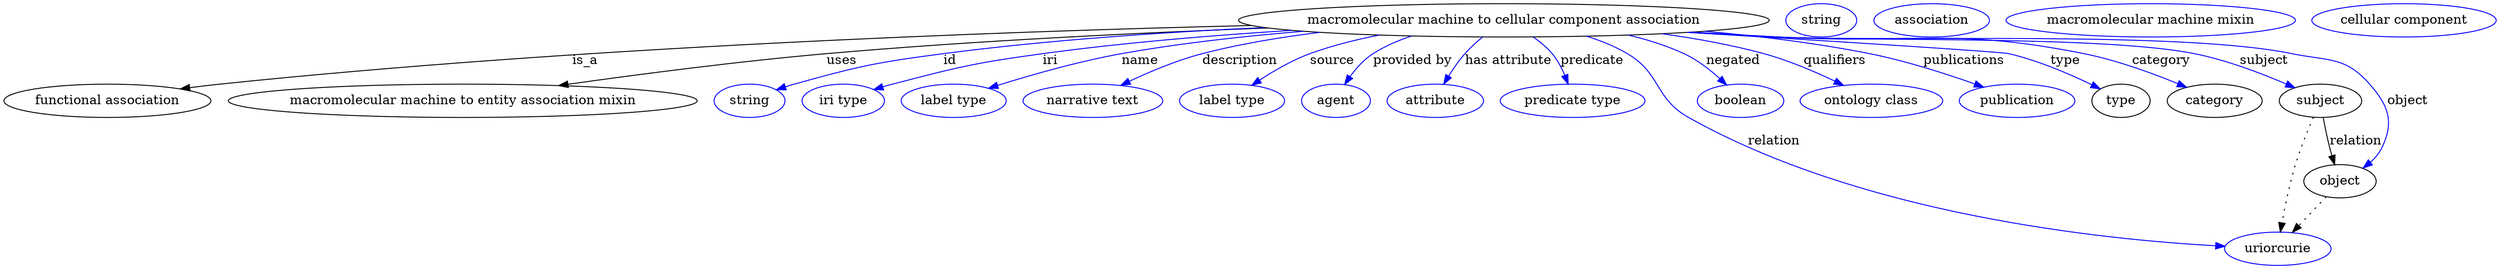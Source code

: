 digraph {
	graph [bb="0,0,2171,283"];
	node [label="\N"];
	"macromolecular machine to cellular component association"	 [height=0.5,
		label="macromolecular machine to cellular component association",
		pos="1306.7,265",
		width=6.1925];
	"functional association"	 [height=0.5,
		pos="87.742,178",
		width=2.4373];
	"macromolecular machine to cellular component association" -> "functional association"	 [label=is_a,
		lp="502.74,221.5",
		pos="e,150.47,190.59 1089.4,260.9 862.75,254.45 497.49,237.97 184.74,196 176.84,194.94 168.6,193.67 160.41,192.3"];
	"macromolecular machine to entity association mixin"	 [height=0.5,
		pos="391.74,178",
		width=5.5065];
	"macromolecular machine to cellular component association" -> "macromolecular machine to entity association mixin"	 [label=uses,
		lp="722.74,221.5",
		pos="e,478.42,194.22 1102.9,257.65 987.56,252.24 840.83,243.29 710.74,229 635.73,220.76 551.45,207.09 488.36,195.98"];
	id	 [color=blue,
		height=0.5,
		label=string,
		pos="638.74,178",
		width=0.84854];
	"macromolecular machine to cellular component association" -> id	 [color=blue,
		label=id,
		lp="823.24,221.5",
		pos="e,662.56,189.6 1104.6,257.37 1016.2,252.17 911.44,243.48 817.74,229 754.99,219.3 738.85,216.45 678.74,196 676.49,195.23 674.19,194.39 \
671.9,193.49",
		style=solid];
	iri	 [color=blue,
		height=0.5,
		label="iri type",
		pos="723.74,178",
		width=1.011];
	"macromolecular machine to cellular component association" -> iri	 [color=blue,
		label=iri,
		lp="912.24,221.5",
		pos="e,751.75,189.65 1125.6,254.47 1056.5,248.96 977.2,240.81 905.74,229 844.38,218.86 829.06,214.71 769.74,196 766.98,195.13 764.15,\
194.18 761.31,193.18",
		style=solid];
	name	 [color=blue,
		height=0.5,
		label="label type",
		pos="823.74,178",
		width=1.2638];
	"macromolecular machine to cellular component association" -> name	 [color=blue,
		label=name,
		lp="988.24,221.5",
		pos="e,855.13,191.03 1133.1,253.67 1081.1,248.3 1024.3,240.45 972.74,229 935.33,220.69 894.22,206.19 864.68,194.77",
		style=solid];
	description	 [color=blue,
		height=0.5,
		label="narrative text",
		pos="944.74,178",
		width=1.6068];
	"macromolecular machine to cellular component association" -> description	 [color=blue,
		label=description,
		lp="1075.2,221.5",
		pos="e,970.45,194.16 1150,252.18 1114.9,246.91 1078.1,239.48 1044.7,229 1021.9,221.83 997.94,209.79 979.2,199.21",
		style=solid];
	source	 [color=blue,
		height=0.5,
		label="label type",
		pos="1065.7,178",
		width=1.2638];
	"macromolecular machine to cellular component association" -> source	 [color=blue,
		label=source,
		lp="1151.7,221.5",
		pos="e,1083.4,194.69 1195.6,249.39 1174.5,244.35 1153,237.72 1133.7,229 1118.4,222.09 1103.3,211.25 1091.2,201.34",
		style=solid];
	"provided by"	 [color=blue,
		height=0.5,
		label=agent,
		pos="1158.7,178",
		width=0.83048];
	"macromolecular machine to cellular component association" -> "provided by"	 [color=blue,
		label="provided by",
		lp="1217.7,221.5",
		pos="e,1163.8,195.91 1231.6,247.96 1211.3,242.25 1192.7,235.63 1184.7,229 1177.3,222.82 1171.8,213.96 1167.7,205.36",
		style=solid];
	"has attribute"	 [color=blue,
		height=0.5,
		label=attribute,
		pos="1246.7,178",
		width=1.1193];
	"macromolecular machine to cellular component association" -> "has attribute"	 [color=blue,
		label="has attribute",
		lp="1295.2,221.5",
		pos="e,1249.3,196.14 1278.5,246.77 1272.3,241.65 1266.2,235.65 1261.7,229 1257.2,222.18 1254,213.94 1251.7,206.09",
		style=solid];
	predicate	 [color=blue,
		height=0.5,
		label="predicate type",
		pos="1365.7,178",
		width=1.679];
	"macromolecular machine to cellular component association" -> predicate	 [color=blue,
		label=predicate,
		lp="1365.7,221.5",
		pos="e,1353.7,195.71 1319,246.97 1327.3,234.64 1338.5,218.1 1347.9,204.3",
		style=solid];
	relation	 [color=blue,
		height=0.5,
		label=uriorcurie,
		pos="2003.7,18",
		width=1.2638];
	"macromolecular machine to cellular component association" -> relation	 [color=blue,
		label=relation,
		lp="1560.7,134.5",
		pos="e,1959.4,22.405 1357.3,247.34 1369.9,242.14 1383.1,235.95 1394.7,229 1414.5,217.17 1417.5,211.27 1434.7,196 1452.2,180.59 1452.4,\
171.35 1472.7,160 1631.8,71.052 1849.1,35.787 1949.2,23.613",
		style=solid];
	negated	 [color=blue,
		height=0.5,
		label=boolean,
		pos="1519.7,178",
		width=1.0652];
	"macromolecular machine to cellular component association" -> negated	 [color=blue,
		label=negated,
		lp="1509.2,221.5",
		pos="e,1506.6,195.21 1415.8,249.28 1433.8,244.28 1451.8,237.68 1467.7,229 1479.7,222.49 1490.8,212.42 1499.7,202.94",
		style=solid];
	qualifiers	 [color=blue,
		height=0.5,
		label="ontology class",
		pos="1637.7,178",
		width=1.7151];
	"macromolecular machine to cellular component association" -> qualifiers	 [color=blue,
		label=qualifiers,
		lp="1596.7,221.5",
		pos="e,1610.7,194.22 1441.5,250.64 1472.6,245.44 1505.1,238.42 1534.7,229 1558.1,221.58 1582.7,209.57 1602,199.07",
		style=solid];
	publications	 [color=blue,
		height=0.5,
		label=publication,
		pos="1767.7,178",
		width=1.3902];
	"macromolecular machine to cellular component association" -> publications	 [color=blue,
		label=publications,
		lp="1708.2,221.5",
		pos="e,1735.9,191.95 1477,253.35 1525.8,247.99 1578.7,240.23 1626.7,229 1661.2,220.95 1698.8,207.06 1726.5,195.81",
		style=solid];
	type	 [height=0.5,
		pos="1862.7,178",
		width=0.75];
	"macromolecular machine to cellular component association" -> type	 [color=blue,
		label=type,
		lp="1801.7,221.5",
		pos="e,1842,189.76 1466.6,252.45 1589.2,242.74 1738.8,230.66 1745.7,229 1776.8,221.58 1810,206.35 1833,194.45",
		style=solid];
	category	 [height=0.5,
		pos="1948.7,178",
		width=1.1374];
	"macromolecular machine to cellular component association" -> category	 [color=blue,
		label=category,
		lp="1890.2,221.5",
		pos="e,1921.4,191.5 1465.5,252.35 1489.7,250.5 1514.4,248.66 1537.7,247 1662.1,238.16 1696,255.94 1817.7,229 1850.7,221.71 1886.3,207.41 \
1912,195.8",
		style=solid];
	subject	 [height=0.5,
		pos="2043.7,178",
		width=0.99297];
	"macromolecular machine to cellular component association" -> subject	 [color=blue,
		label=subject,
		lp="1983.2,221.5",
		pos="e,2018.5,191.19 1463.3,252.16 1488.2,250.3 1513.7,248.51 1537.7,247 1622.1,241.72 1835.2,247.12 1917.7,229 1949.9,221.95 1984.4,\
207.44 2009.2,195.69",
		style=solid];
	object	 [height=0.5,
		pos="2063.7,91",
		width=0.9027];
	"macromolecular machine to cellular component association" -> object	 [color=blue,
		label=object,
		lp="2123.7,178",
		pos="e,2083.9,105.27 1462,252.06 1487.3,250.19 1513.2,248.42 1537.7,247 1641.9,240.95 1904.7,250.79 2006.7,229 2045.2,220.79 2063.3,225.96 \
2088.7,196 2108.9,172.26 2112.9,155.68 2100.7,127 2098.5,121.74 2095.1,116.86 2091.2,112.51",
		style=solid];
	association_type	 [color=blue,
		height=0.5,
		label=string,
		pos="1577.7,265",
		width=0.84854];
	association_category	 [color=blue,
		height=0.5,
		label=association,
		pos="1676.7,265",
		width=1.3902];
	subject -> relation	 [pos="e,2007.1,36.239 2037.8,159.97 2033.3,146.12 2027.2,126.47 2022.7,109 2017.4,88.088 2012.4,64.188 2008.9,46.13",
		style=dotted];
	subject -> object	 [label=relation,
		lp="2075.7,134.5",
		pos="e,2059.6,109 2047.9,159.97 2050.6,148.08 2054.3,132.25 2057.4,118.76"];
	"functional association_subject"	 [color=blue,
		height=0.5,
		label="macromolecular machine mixin",
		pos="1869.7,265",
		width=3.4664];
	object -> relation	 [pos="e,2017.9,35.261 2050.1,74.435 2042.5,65.207 2032.9,53.528 2024.4,43.191",
		style=dotted];
	"macromolecular machine to cellular component association_object"	 [color=blue,
		height=0.5,
		label="cellular component",
		pos="2091.7,265",
		width=2.2026];
}
